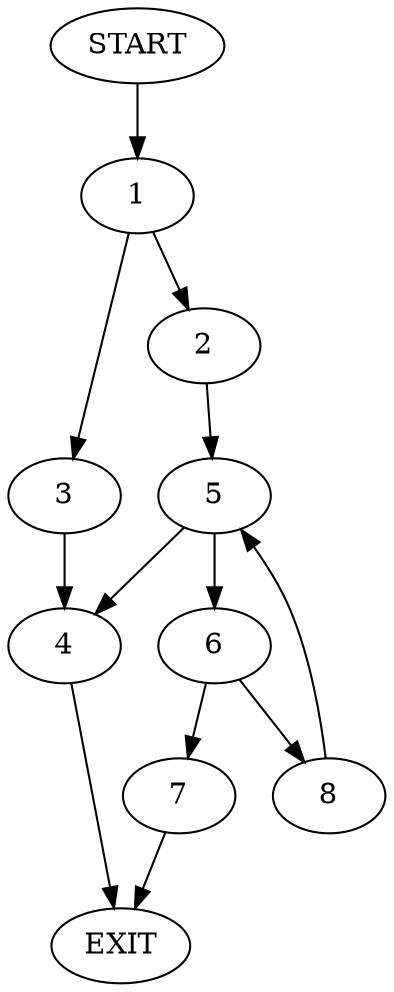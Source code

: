 digraph {
0 [label="START"]
9 [label="EXIT"]
0 -> 1
1 -> 2
1 -> 3
3 -> 4
2 -> 5
4 -> 9
5 -> 4
5 -> 6
6 -> 7
6 -> 8
7 -> 9
8 -> 5
}
